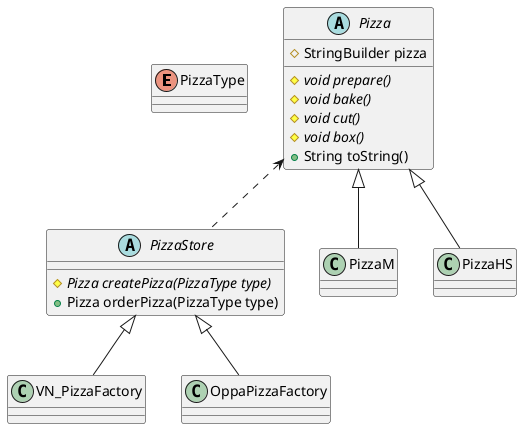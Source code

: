 @startuml
'https://plantuml.com/sequence-diagram
enum PizzaType
abstract class Pizza{
    # StringBuilder pizza
    # {abstract}void prepare()
    # {abstract}void bake()
    # {abstract}void cut()
    # {abstract}void box()
    + String toString()
}
abstract class PizzaStore{
    # {abstract} Pizza createPizza(PizzaType type)
    + Pizza orderPizza(PizzaType type)
}
PizzaStore <|--VN_PizzaFactory
PizzaStore <|-- OppaPizzaFactory
Pizza <|-- PizzaM
Pizza <|-- PizzaHS
Pizza <..PizzaStore
@enduml